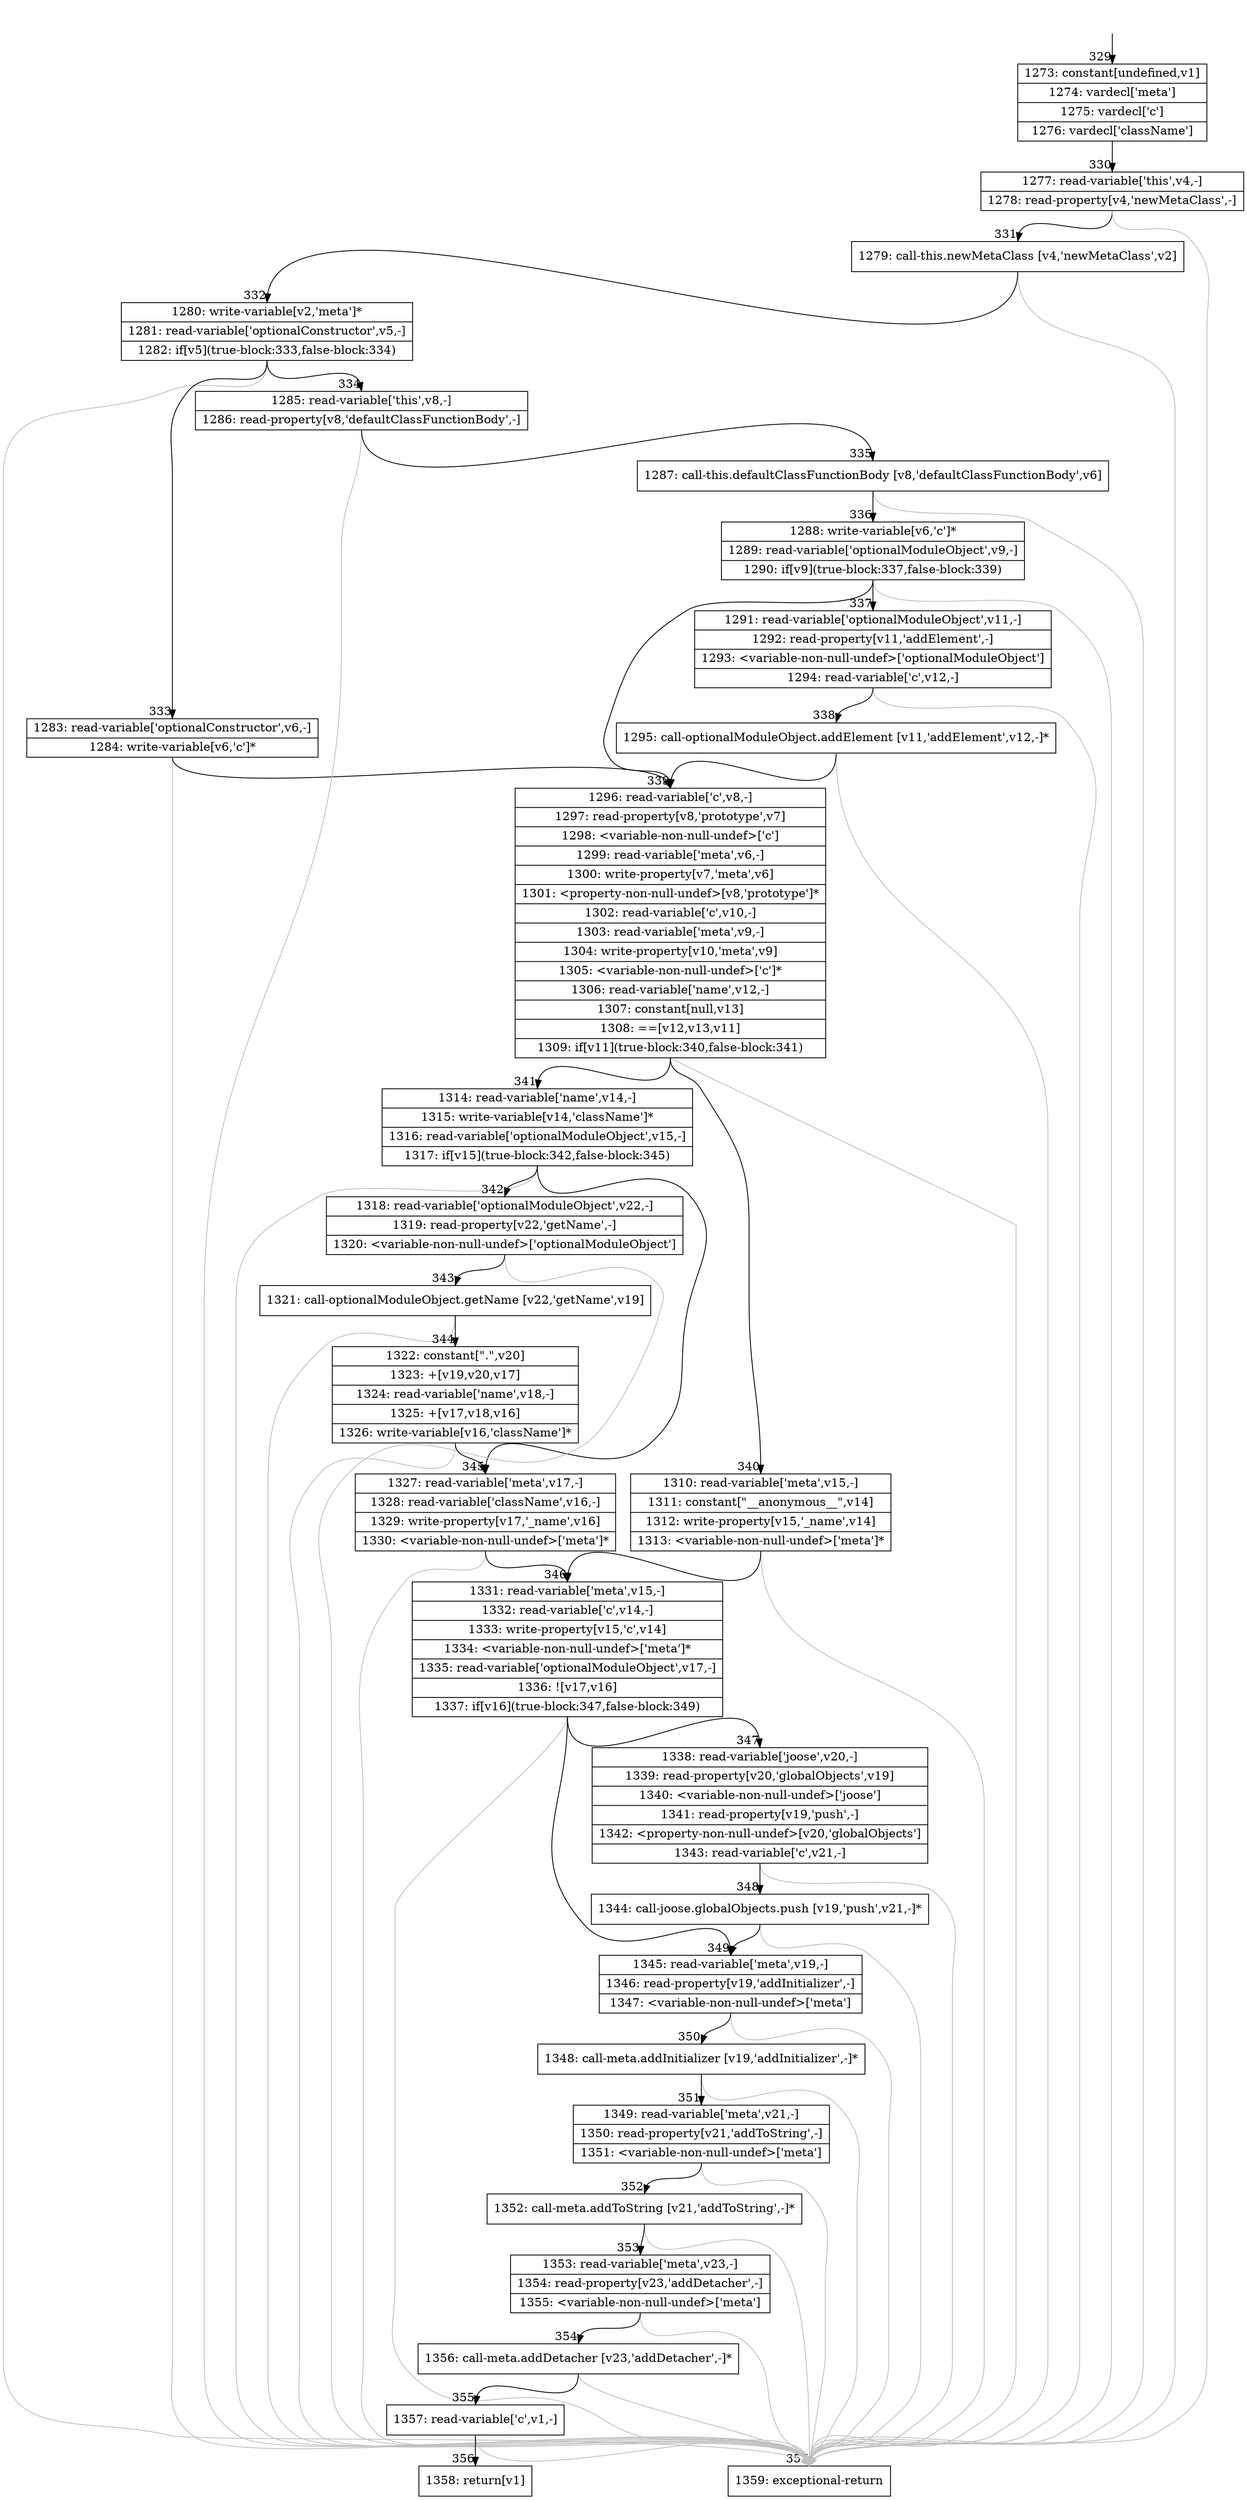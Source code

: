 digraph {
rankdir="TD"
BB_entry36[shape=none,label=""];
BB_entry36 -> BB329 [tailport=s, headport=n, headlabel="    329"]
BB329 [shape=record label="{1273: constant[undefined,v1]|1274: vardecl['meta']|1275: vardecl['c']|1276: vardecl['className']}" ] 
BB329 -> BB330 [tailport=s, headport=n, headlabel="      330"]
BB330 [shape=record label="{1277: read-variable['this',v4,-]|1278: read-property[v4,'newMetaClass',-]}" ] 
BB330 -> BB331 [tailport=s, headport=n, headlabel="      331"]
BB330 -> BB357 [tailport=s, headport=n, color=gray, headlabel="      357"]
BB331 [shape=record label="{1279: call-this.newMetaClass [v4,'newMetaClass',v2]}" ] 
BB331 -> BB332 [tailport=s, headport=n, headlabel="      332"]
BB331 -> BB357 [tailport=s, headport=n, color=gray]
BB332 [shape=record label="{1280: write-variable[v2,'meta']*|1281: read-variable['optionalConstructor',v5,-]|1282: if[v5](true-block:333,false-block:334)}" ] 
BB332 -> BB333 [tailport=s, headport=n, headlabel="      333"]
BB332 -> BB334 [tailport=s, headport=n, headlabel="      334"]
BB332 -> BB357 [tailport=s, headport=n, color=gray]
BB333 [shape=record label="{1283: read-variable['optionalConstructor',v6,-]|1284: write-variable[v6,'c']*}" ] 
BB333 -> BB339 [tailport=s, headport=n, headlabel="      339"]
BB333 -> BB357 [tailport=s, headport=n, color=gray]
BB334 [shape=record label="{1285: read-variable['this',v8,-]|1286: read-property[v8,'defaultClassFunctionBody',-]}" ] 
BB334 -> BB335 [tailport=s, headport=n, headlabel="      335"]
BB334 -> BB357 [tailport=s, headport=n, color=gray]
BB335 [shape=record label="{1287: call-this.defaultClassFunctionBody [v8,'defaultClassFunctionBody',v6]}" ] 
BB335 -> BB336 [tailport=s, headport=n, headlabel="      336"]
BB335 -> BB357 [tailport=s, headport=n, color=gray]
BB336 [shape=record label="{1288: write-variable[v6,'c']*|1289: read-variable['optionalModuleObject',v9,-]|1290: if[v9](true-block:337,false-block:339)}" ] 
BB336 -> BB337 [tailport=s, headport=n, headlabel="      337"]
BB336 -> BB339 [tailport=s, headport=n]
BB336 -> BB357 [tailport=s, headport=n, color=gray]
BB337 [shape=record label="{1291: read-variable['optionalModuleObject',v11,-]|1292: read-property[v11,'addElement',-]|1293: \<variable-non-null-undef\>['optionalModuleObject']|1294: read-variable['c',v12,-]}" ] 
BB337 -> BB338 [tailport=s, headport=n, headlabel="      338"]
BB337 -> BB357 [tailport=s, headport=n, color=gray]
BB338 [shape=record label="{1295: call-optionalModuleObject.addElement [v11,'addElement',v12,-]*}" ] 
BB338 -> BB339 [tailport=s, headport=n]
BB338 -> BB357 [tailport=s, headport=n, color=gray]
BB339 [shape=record label="{1296: read-variable['c',v8,-]|1297: read-property[v8,'prototype',v7]|1298: \<variable-non-null-undef\>['c']|1299: read-variable['meta',v6,-]|1300: write-property[v7,'meta',v6]|1301: \<property-non-null-undef\>[v8,'prototype']*|1302: read-variable['c',v10,-]|1303: read-variable['meta',v9,-]|1304: write-property[v10,'meta',v9]|1305: \<variable-non-null-undef\>['c']*|1306: read-variable['name',v12,-]|1307: constant[null,v13]|1308: ==[v12,v13,v11]|1309: if[v11](true-block:340,false-block:341)}" ] 
BB339 -> BB340 [tailport=s, headport=n, headlabel="      340"]
BB339 -> BB341 [tailport=s, headport=n, headlabel="      341"]
BB339 -> BB357 [tailport=s, headport=n, color=gray]
BB340 [shape=record label="{1310: read-variable['meta',v15,-]|1311: constant[\"__anonymous__\",v14]|1312: write-property[v15,'_name',v14]|1313: \<variable-non-null-undef\>['meta']*}" ] 
BB340 -> BB346 [tailport=s, headport=n, headlabel="      346"]
BB340 -> BB357 [tailport=s, headport=n, color=gray]
BB341 [shape=record label="{1314: read-variable['name',v14,-]|1315: write-variable[v14,'className']*|1316: read-variable['optionalModuleObject',v15,-]|1317: if[v15](true-block:342,false-block:345)}" ] 
BB341 -> BB342 [tailport=s, headport=n, headlabel="      342"]
BB341 -> BB345 [tailport=s, headport=n, headlabel="      345"]
BB341 -> BB357 [tailport=s, headport=n, color=gray]
BB342 [shape=record label="{1318: read-variable['optionalModuleObject',v22,-]|1319: read-property[v22,'getName',-]|1320: \<variable-non-null-undef\>['optionalModuleObject']}" ] 
BB342 -> BB343 [tailport=s, headport=n, headlabel="      343"]
BB342 -> BB357 [tailport=s, headport=n, color=gray]
BB343 [shape=record label="{1321: call-optionalModuleObject.getName [v22,'getName',v19]}" ] 
BB343 -> BB344 [tailport=s, headport=n, headlabel="      344"]
BB343 -> BB357 [tailport=s, headport=n, color=gray]
BB344 [shape=record label="{1322: constant[\".\",v20]|1323: +[v19,v20,v17]|1324: read-variable['name',v18,-]|1325: +[v17,v18,v16]|1326: write-variable[v16,'className']*}" ] 
BB344 -> BB345 [tailport=s, headport=n]
BB344 -> BB357 [tailport=s, headport=n, color=gray]
BB345 [shape=record label="{1327: read-variable['meta',v17,-]|1328: read-variable['className',v16,-]|1329: write-property[v17,'_name',v16]|1330: \<variable-non-null-undef\>['meta']*}" ] 
BB345 -> BB346 [tailport=s, headport=n]
BB345 -> BB357 [tailport=s, headport=n, color=gray]
BB346 [shape=record label="{1331: read-variable['meta',v15,-]|1332: read-variable['c',v14,-]|1333: write-property[v15,'c',v14]|1334: \<variable-non-null-undef\>['meta']*|1335: read-variable['optionalModuleObject',v17,-]|1336: ![v17,v16]|1337: if[v16](true-block:347,false-block:349)}" ] 
BB346 -> BB347 [tailport=s, headport=n, headlabel="      347"]
BB346 -> BB349 [tailport=s, headport=n, headlabel="      349"]
BB346 -> BB357 [tailport=s, headport=n, color=gray]
BB347 [shape=record label="{1338: read-variable['joose',v20,-]|1339: read-property[v20,'globalObjects',v19]|1340: \<variable-non-null-undef\>['joose']|1341: read-property[v19,'push',-]|1342: \<property-non-null-undef\>[v20,'globalObjects']|1343: read-variable['c',v21,-]}" ] 
BB347 -> BB348 [tailport=s, headport=n, headlabel="      348"]
BB347 -> BB357 [tailport=s, headport=n, color=gray]
BB348 [shape=record label="{1344: call-joose.globalObjects.push [v19,'push',v21,-]*}" ] 
BB348 -> BB349 [tailport=s, headport=n]
BB348 -> BB357 [tailport=s, headport=n, color=gray]
BB349 [shape=record label="{1345: read-variable['meta',v19,-]|1346: read-property[v19,'addInitializer',-]|1347: \<variable-non-null-undef\>['meta']}" ] 
BB349 -> BB350 [tailport=s, headport=n, headlabel="      350"]
BB349 -> BB357 [tailport=s, headport=n, color=gray]
BB350 [shape=record label="{1348: call-meta.addInitializer [v19,'addInitializer',-]*}" ] 
BB350 -> BB351 [tailport=s, headport=n, headlabel="      351"]
BB350 -> BB357 [tailport=s, headport=n, color=gray]
BB351 [shape=record label="{1349: read-variable['meta',v21,-]|1350: read-property[v21,'addToString',-]|1351: \<variable-non-null-undef\>['meta']}" ] 
BB351 -> BB352 [tailport=s, headport=n, headlabel="      352"]
BB351 -> BB357 [tailport=s, headport=n, color=gray]
BB352 [shape=record label="{1352: call-meta.addToString [v21,'addToString',-]*}" ] 
BB352 -> BB353 [tailport=s, headport=n, headlabel="      353"]
BB352 -> BB357 [tailport=s, headport=n, color=gray]
BB353 [shape=record label="{1353: read-variable['meta',v23,-]|1354: read-property[v23,'addDetacher',-]|1355: \<variable-non-null-undef\>['meta']}" ] 
BB353 -> BB354 [tailport=s, headport=n, headlabel="      354"]
BB353 -> BB357 [tailport=s, headport=n, color=gray]
BB354 [shape=record label="{1356: call-meta.addDetacher [v23,'addDetacher',-]*}" ] 
BB354 -> BB355 [tailport=s, headport=n, headlabel="      355"]
BB354 -> BB357 [tailport=s, headport=n, color=gray]
BB355 [shape=record label="{1357: read-variable['c',v1,-]}" ] 
BB355 -> BB356 [tailport=s, headport=n, headlabel="      356"]
BB355 -> BB357 [tailport=s, headport=n, color=gray]
BB356 [shape=record label="{1358: return[v1]}" ] 
BB357 [shape=record label="{1359: exceptional-return}" ] 
//#$~ 377
}
